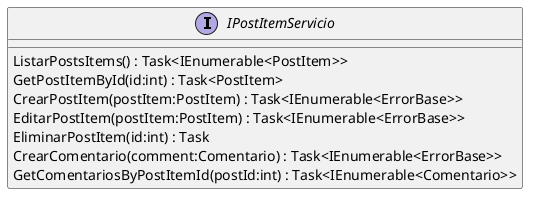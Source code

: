 @startuml
interface IPostItemServicio {
    ListarPostsItems() : Task<IEnumerable<PostItem>>
    GetPostItemById(id:int) : Task<PostItem>
    CrearPostItem(postItem:PostItem) : Task<IEnumerable<ErrorBase>>
    EditarPostItem(postItem:PostItem) : Task<IEnumerable<ErrorBase>>
    EliminarPostItem(id:int) : Task
    CrearComentario(comment:Comentario) : Task<IEnumerable<ErrorBase>>
    GetComentariosByPostItemId(postId:int) : Task<IEnumerable<Comentario>>
}
@enduml
